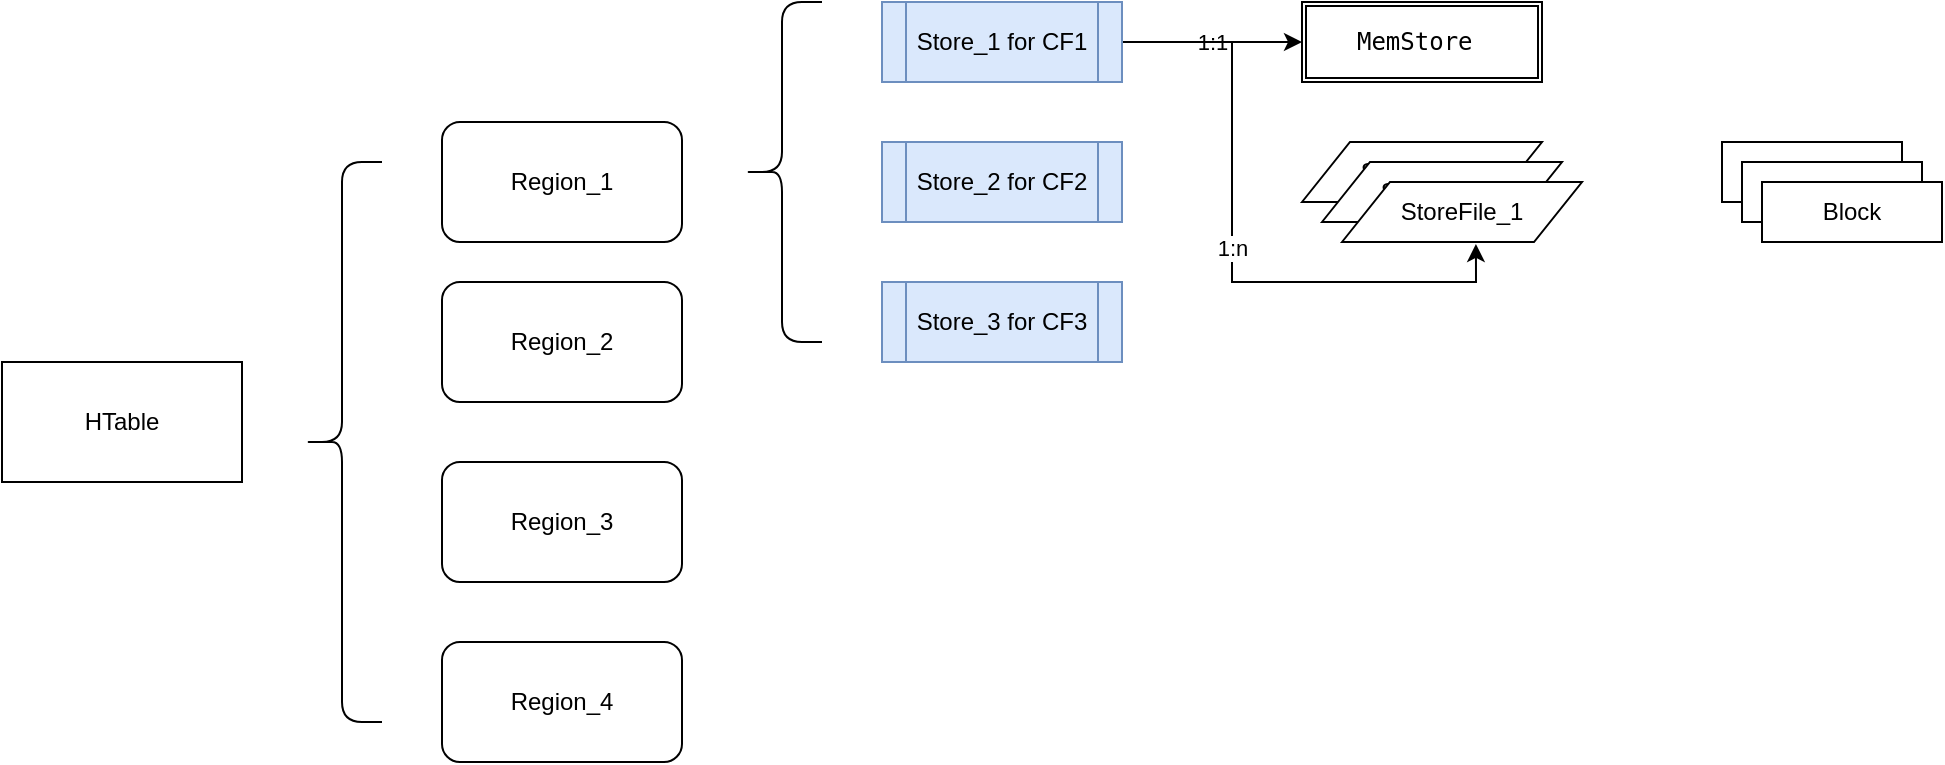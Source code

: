 <mxfile version="10.6.0" type="github"><diagram id="kV2pHRQsB9SvXTZpMeCY" name="Page-1"><mxGraphModel dx="1394" dy="764" grid="1" gridSize="10" guides="1" tooltips="1" connect="1" arrows="1" fold="1" page="1" pageScale="1" pageWidth="827" pageHeight="1169" math="0" shadow="0"><root><mxCell id="0"/><mxCell id="1" parent="0"/><mxCell id="GfrsXBC0RQKXJteNz-jU-1" value="HTable" style="rounded=0;whiteSpace=wrap;html=1;" parent="1" vertex="1"><mxGeometry x="80" y="250" width="120" height="60" as="geometry"/></mxCell><mxCell id="szMLs0X9jGPeivEtO9mm-1" value="Region_1" style="rounded=1;whiteSpace=wrap;html=1;" vertex="1" parent="1"><mxGeometry x="300" y="130" width="120" height="60" as="geometry"/></mxCell><mxCell id="szMLs0X9jGPeivEtO9mm-2" value="Region_2" style="rounded=1;whiteSpace=wrap;html=1;" vertex="1" parent="1"><mxGeometry x="300" y="210" width="120" height="60" as="geometry"/></mxCell><mxCell id="szMLs0X9jGPeivEtO9mm-3" value="Region_3" style="rounded=1;whiteSpace=wrap;html=1;" vertex="1" parent="1"><mxGeometry x="300" y="300" width="120" height="60" as="geometry"/></mxCell><mxCell id="szMLs0X9jGPeivEtO9mm-4" value="Region_4" style="rounded=1;whiteSpace=wrap;html=1;" vertex="1" parent="1"><mxGeometry x="300" y="390" width="120" height="60" as="geometry"/></mxCell><mxCell id="szMLs0X9jGPeivEtO9mm-5" value="" style="shape=curlyBracket;whiteSpace=wrap;html=1;rounded=1;" vertex="1" parent="1"><mxGeometry x="230" y="150" width="40" height="280" as="geometry"/></mxCell><mxCell id="szMLs0X9jGPeivEtO9mm-16" value="1:1" style="edgeStyle=orthogonalEdgeStyle;rounded=0;orthogonalLoop=1;jettySize=auto;html=1;exitX=1;exitY=0.5;exitDx=0;exitDy=0;entryX=0;entryY=0.5;entryDx=0;entryDy=0;" edge="1" parent="1" source="szMLs0X9jGPeivEtO9mm-6" target="szMLs0X9jGPeivEtO9mm-10"><mxGeometry relative="1" as="geometry"/></mxCell><mxCell id="szMLs0X9jGPeivEtO9mm-17" value="1:n" style="edgeStyle=orthogonalEdgeStyle;rounded=0;orthogonalLoop=1;jettySize=auto;html=1;exitX=1;exitY=0.5;exitDx=0;exitDy=0;entryX=0.558;entryY=1.033;entryDx=0;entryDy=0;entryPerimeter=0;" edge="1" parent="1" source="szMLs0X9jGPeivEtO9mm-6" target="szMLs0X9jGPeivEtO9mm-15"><mxGeometry relative="1" as="geometry"/></mxCell><mxCell id="szMLs0X9jGPeivEtO9mm-6" value="Store_1 for CF1" style="shape=process;whiteSpace=wrap;html=1;backgroundOutline=1;fillColor=#dae8fc;strokeColor=#6c8ebf;" vertex="1" parent="1"><mxGeometry x="520" y="70" width="120" height="40" as="geometry"/></mxCell><mxCell id="szMLs0X9jGPeivEtO9mm-7" value="Store_2 for CF2" style="shape=process;whiteSpace=wrap;html=1;backgroundOutline=1;fillColor=#dae8fc;strokeColor=#6c8ebf;" vertex="1" parent="1"><mxGeometry x="520" y="140" width="120" height="40" as="geometry"/></mxCell><mxCell id="szMLs0X9jGPeivEtO9mm-8" value="Store_3 for CF3" style="shape=process;whiteSpace=wrap;html=1;backgroundOutline=1;fillColor=#dae8fc;strokeColor=#6c8ebf;" vertex="1" parent="1"><mxGeometry x="520" y="210" width="120" height="40" as="geometry"/></mxCell><mxCell id="szMLs0X9jGPeivEtO9mm-9" value="" style="shape=curlyBracket;whiteSpace=wrap;html=1;rounded=1;" vertex="1" parent="1"><mxGeometry x="450" y="70" width="40" height="170" as="geometry"/></mxCell><mxCell id="szMLs0X9jGPeivEtO9mm-10" value="&lt;pre&gt;MemStore &lt;/pre&gt;" style="shape=ext;double=1;rounded=0;whiteSpace=wrap;html=1;" vertex="1" parent="1"><mxGeometry x="730" y="70" width="120" height="40" as="geometry"/></mxCell><mxCell id="szMLs0X9jGPeivEtO9mm-13" value="StoreFile_1" style="shape=parallelogram;perimeter=parallelogramPerimeter;whiteSpace=wrap;html=1;" vertex="1" parent="1"><mxGeometry x="730" y="140" width="120" height="30" as="geometry"/></mxCell><mxCell id="szMLs0X9jGPeivEtO9mm-14" value="StoreFile_1" style="shape=parallelogram;perimeter=parallelogramPerimeter;whiteSpace=wrap;html=1;" vertex="1" parent="1"><mxGeometry x="740" y="150" width="120" height="30" as="geometry"/></mxCell><mxCell id="szMLs0X9jGPeivEtO9mm-15" value="StoreFile_1" style="shape=parallelogram;perimeter=parallelogramPerimeter;whiteSpace=wrap;html=1;" vertex="1" parent="1"><mxGeometry x="750" y="160" width="120" height="30" as="geometry"/></mxCell><mxCell id="szMLs0X9jGPeivEtO9mm-18" value="Block" style="rounded=0;whiteSpace=wrap;html=1;" vertex="1" parent="1"><mxGeometry x="940" y="140" width="90" height="30" as="geometry"/></mxCell><mxCell id="szMLs0X9jGPeivEtO9mm-19" value="Block" style="rounded=0;whiteSpace=wrap;html=1;" vertex="1" parent="1"><mxGeometry x="950" y="150" width="90" height="30" as="geometry"/></mxCell><mxCell id="szMLs0X9jGPeivEtO9mm-20" value="Block" style="rounded=0;whiteSpace=wrap;html=1;" vertex="1" parent="1"><mxGeometry x="960" y="160" width="90" height="30" as="geometry"/></mxCell></root></mxGraphModel></diagram></mxfile>